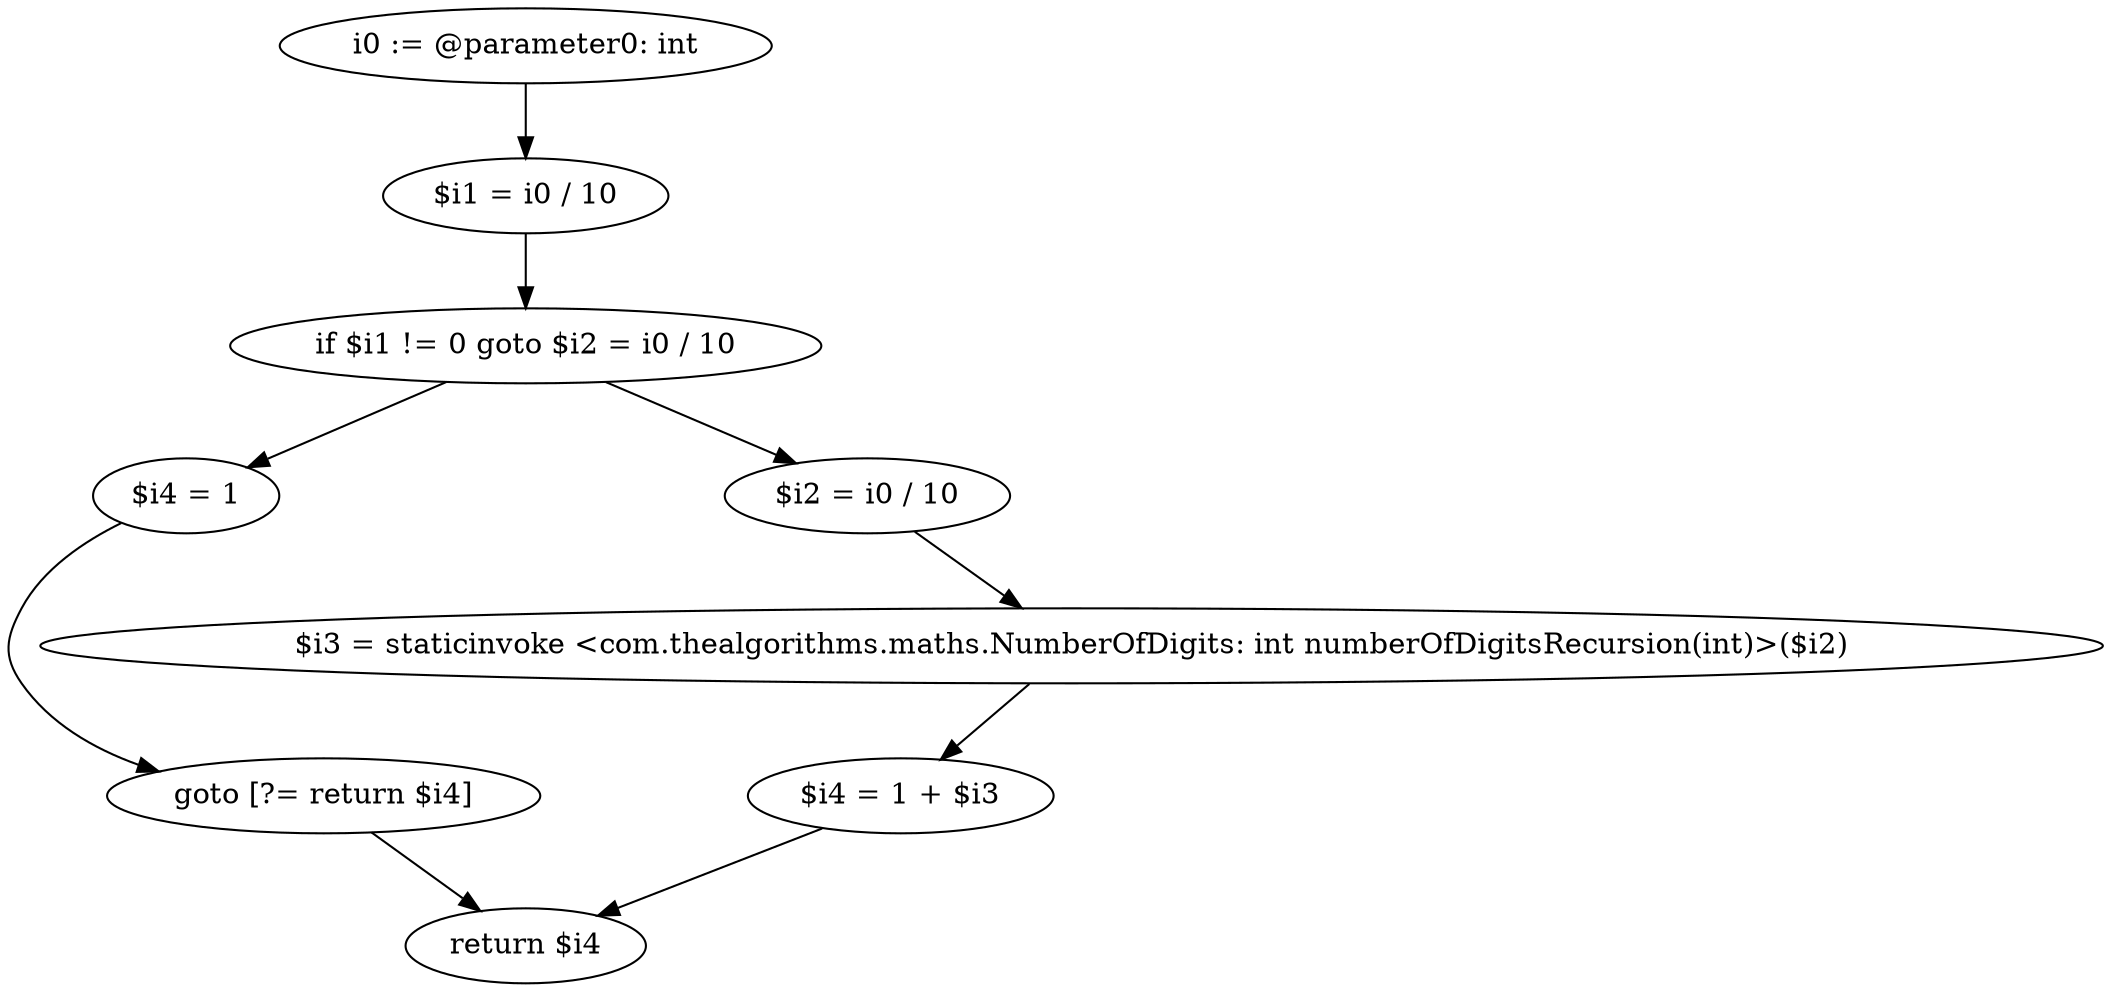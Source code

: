 digraph "unitGraph" {
    "i0 := @parameter0: int"
    "$i1 = i0 / 10"
    "if $i1 != 0 goto $i2 = i0 / 10"
    "$i4 = 1"
    "goto [?= return $i4]"
    "$i2 = i0 / 10"
    "$i3 = staticinvoke <com.thealgorithms.maths.NumberOfDigits: int numberOfDigitsRecursion(int)>($i2)"
    "$i4 = 1 + $i3"
    "return $i4"
    "i0 := @parameter0: int"->"$i1 = i0 / 10";
    "$i1 = i0 / 10"->"if $i1 != 0 goto $i2 = i0 / 10";
    "if $i1 != 0 goto $i2 = i0 / 10"->"$i4 = 1";
    "if $i1 != 0 goto $i2 = i0 / 10"->"$i2 = i0 / 10";
    "$i4 = 1"->"goto [?= return $i4]";
    "goto [?= return $i4]"->"return $i4";
    "$i2 = i0 / 10"->"$i3 = staticinvoke <com.thealgorithms.maths.NumberOfDigits: int numberOfDigitsRecursion(int)>($i2)";
    "$i3 = staticinvoke <com.thealgorithms.maths.NumberOfDigits: int numberOfDigitsRecursion(int)>($i2)"->"$i4 = 1 + $i3";
    "$i4 = 1 + $i3"->"return $i4";
}
